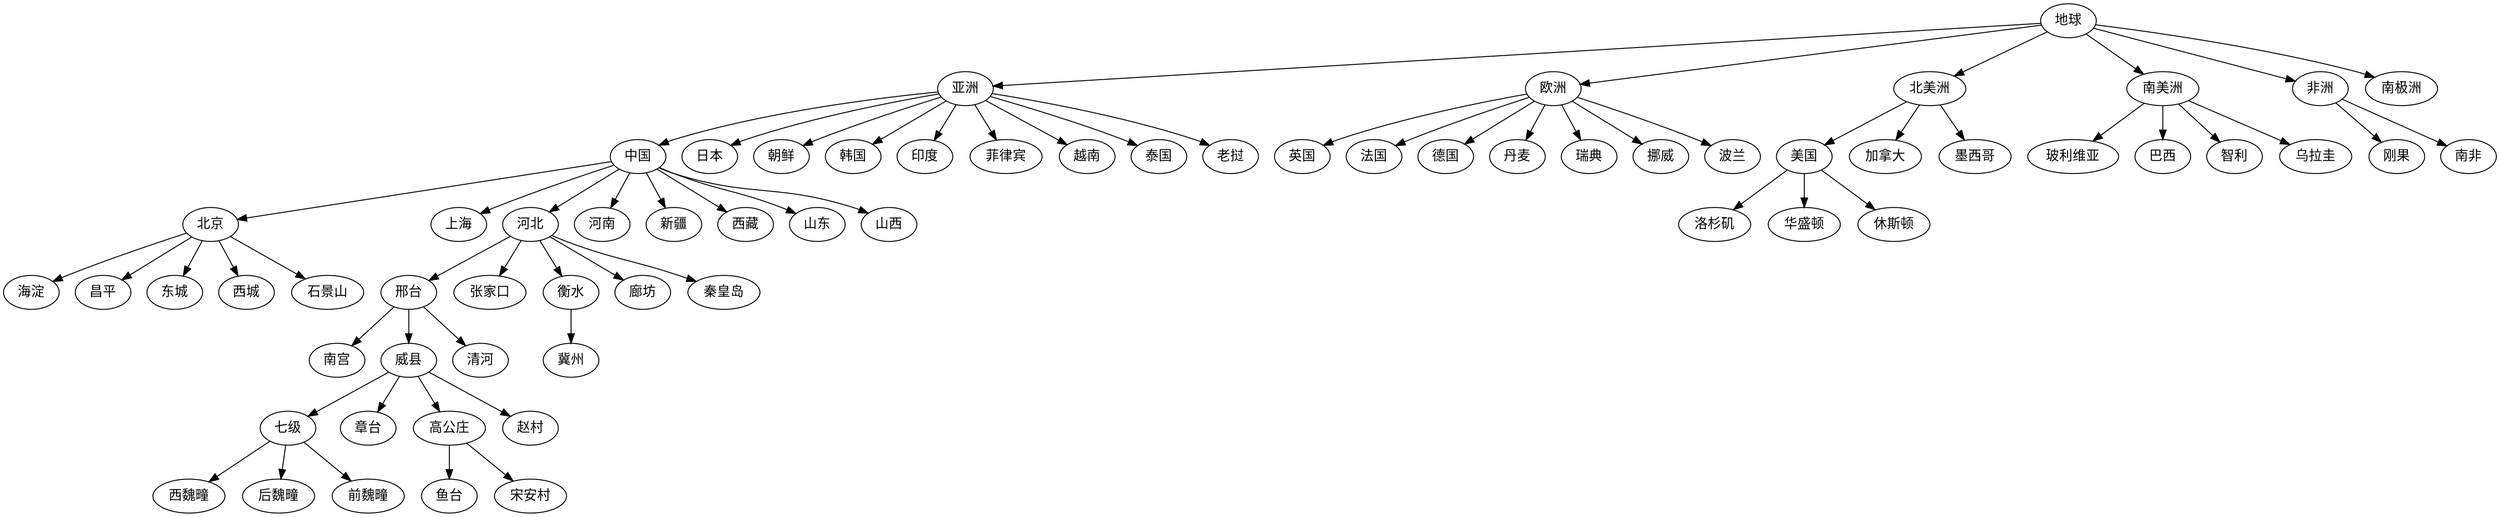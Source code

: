 digraph{
    node[fontname="Microsoft Yahei"]
    地球->{亚洲 欧洲 北美洲 南美洲 非洲 南极洲}
    亚洲->{中国 日本 朝鲜 韩国 印度 菲律宾 越南 泰国 老挝}
    中国->{北京 上海 河北 河南 新疆 西藏 山东 山西}
    北京->{海淀 昌平 东城 西城 石景山}
    河北->{邢台 张家口 衡水 廊坊 秦皇岛}
    邢台->{南宫 威县 清河}
    威县->{七级 章台 高公庄 赵村}
    七级->{西魏疃 后魏疃 前魏疃 }
    高公庄->{鱼台 宋安村}
    衡水->冀州

    欧洲->{英国 法国 德国 丹麦 瑞典 挪威 波兰}
    北美洲->{美国 加拿大 墨西哥}
    美国->{洛杉矶 华盛顿 休斯顿}
    南美洲->{玻利维亚 巴西  智利 乌拉圭}
    非洲->{刚果 南非}
}
